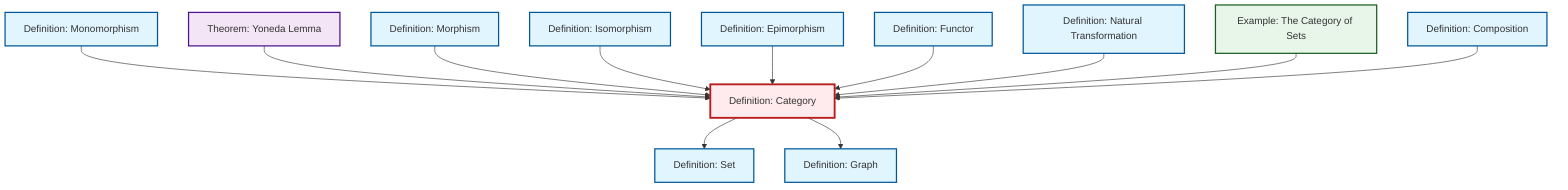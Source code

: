 graph TD
    classDef definition fill:#e1f5fe,stroke:#01579b,stroke-width:2px
    classDef theorem fill:#f3e5f5,stroke:#4a148c,stroke-width:2px
    classDef axiom fill:#fff3e0,stroke:#e65100,stroke-width:2px
    classDef example fill:#e8f5e9,stroke:#1b5e20,stroke-width:2px
    classDef current fill:#ffebee,stroke:#b71c1c,stroke-width:3px
    def-morphism["Definition: Morphism"]:::definition
    thm-yoneda["Theorem: Yoneda Lemma"]:::theorem
    def-set["Definition: Set"]:::definition
    def-epimorphism["Definition: Epimorphism"]:::definition
    def-composition["Definition: Composition"]:::definition
    def-isomorphism["Definition: Isomorphism"]:::definition
    def-natural-transformation["Definition: Natural Transformation"]:::definition
    ex-set-category["Example: The Category of Sets"]:::example
    def-category["Definition: Category"]:::definition
    def-monomorphism["Definition: Monomorphism"]:::definition
    def-functor["Definition: Functor"]:::definition
    def-graph["Definition: Graph"]:::definition
    def-monomorphism --> def-category
    thm-yoneda --> def-category
    def-morphism --> def-category
    def-isomorphism --> def-category
    def-category --> def-set
    def-epimorphism --> def-category
    def-functor --> def-category
    def-natural-transformation --> def-category
    ex-set-category --> def-category
    def-category --> def-graph
    def-composition --> def-category
    class def-category current